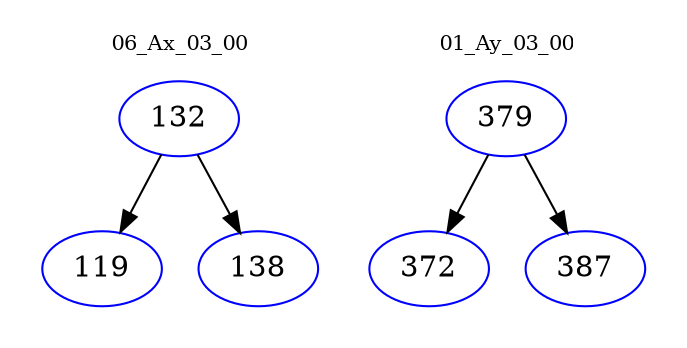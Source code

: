 digraph{
subgraph cluster_0 {
color = white
label = "06_Ax_03_00";
fontsize=10;
T0_132 [label="132", color="blue"]
T0_132 -> T0_119 [color="black"]
T0_119 [label="119", color="blue"]
T0_132 -> T0_138 [color="black"]
T0_138 [label="138", color="blue"]
}
subgraph cluster_1 {
color = white
label = "01_Ay_03_00";
fontsize=10;
T1_379 [label="379", color="blue"]
T1_379 -> T1_372 [color="black"]
T1_372 [label="372", color="blue"]
T1_379 -> T1_387 [color="black"]
T1_387 [label="387", color="blue"]
}
}
